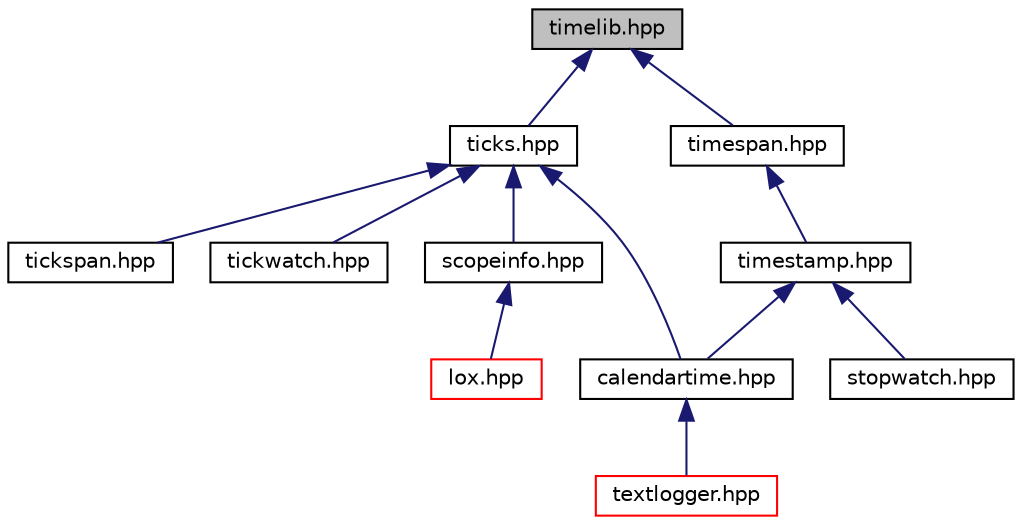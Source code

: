 digraph "timelib.hpp"
{
  edge [fontname="Helvetica",fontsize="10",labelfontname="Helvetica",labelfontsize="10"];
  node [fontname="Helvetica",fontsize="10",shape=record];
  Node5 [label="timelib.hpp",height=0.2,width=0.4,color="black", fillcolor="grey75", style="filled", fontcolor="black"];
  Node5 -> Node6 [dir="back",color="midnightblue",fontsize="10",style="solid",fontname="Helvetica"];
  Node6 [label="ticks.hpp",height=0.2,width=0.4,color="black", fillcolor="white", style="filled",URL="$ticks_8hpp.html"];
  Node6 -> Node7 [dir="back",color="midnightblue",fontsize="10",style="solid",fontname="Helvetica"];
  Node7 [label="calendartime.hpp",height=0.2,width=0.4,color="black", fillcolor="white", style="filled",URL="$calendartime_8hpp.html"];
  Node7 -> Node8 [dir="back",color="midnightblue",fontsize="10",style="solid",fontname="Helvetica"];
  Node8 [label="textlogger.hpp",height=0.2,width=0.4,color="red", fillcolor="white", style="filled",URL="$textlogger_8hpp.html"];
  Node6 -> Node17 [dir="back",color="midnightblue",fontsize="10",style="solid",fontname="Helvetica"];
  Node17 [label="tickspan.hpp",height=0.2,width=0.4,color="black", fillcolor="white", style="filled",URL="$tickspan_8hpp.html"];
  Node6 -> Node18 [dir="back",color="midnightblue",fontsize="10",style="solid",fontname="Helvetica"];
  Node18 [label="tickwatch.hpp",height=0.2,width=0.4,color="black", fillcolor="white", style="filled",URL="$tickwatch_8hpp.html"];
  Node6 -> Node19 [dir="back",color="midnightblue",fontsize="10",style="solid",fontname="Helvetica"];
  Node19 [label="scopeinfo.hpp",height=0.2,width=0.4,color="black", fillcolor="white", style="filled",URL="$scopeinfo_8hpp.html"];
  Node19 -> Node20 [dir="back",color="midnightblue",fontsize="10",style="solid",fontname="Helvetica"];
  Node20 [label="lox.hpp",height=0.2,width=0.4,color="red", fillcolor="white", style="filled",URL="$lox_8hpp.html"];
  Node5 -> Node28 [dir="back",color="midnightblue",fontsize="10",style="solid",fontname="Helvetica"];
  Node28 [label="timespan.hpp",height=0.2,width=0.4,color="black", fillcolor="white", style="filled",URL="$timespan_8hpp.html"];
  Node28 -> Node29 [dir="back",color="midnightblue",fontsize="10",style="solid",fontname="Helvetica"];
  Node29 [label="timestamp.hpp",height=0.2,width=0.4,color="black", fillcolor="white", style="filled",URL="$timestamp_8hpp.html"];
  Node29 -> Node7 [dir="back",color="midnightblue",fontsize="10",style="solid",fontname="Helvetica"];
  Node29 -> Node30 [dir="back",color="midnightblue",fontsize="10",style="solid",fontname="Helvetica"];
  Node30 [label="stopwatch.hpp",height=0.2,width=0.4,color="black", fillcolor="white", style="filled",URL="$stopwatch_8hpp.html"];
}
